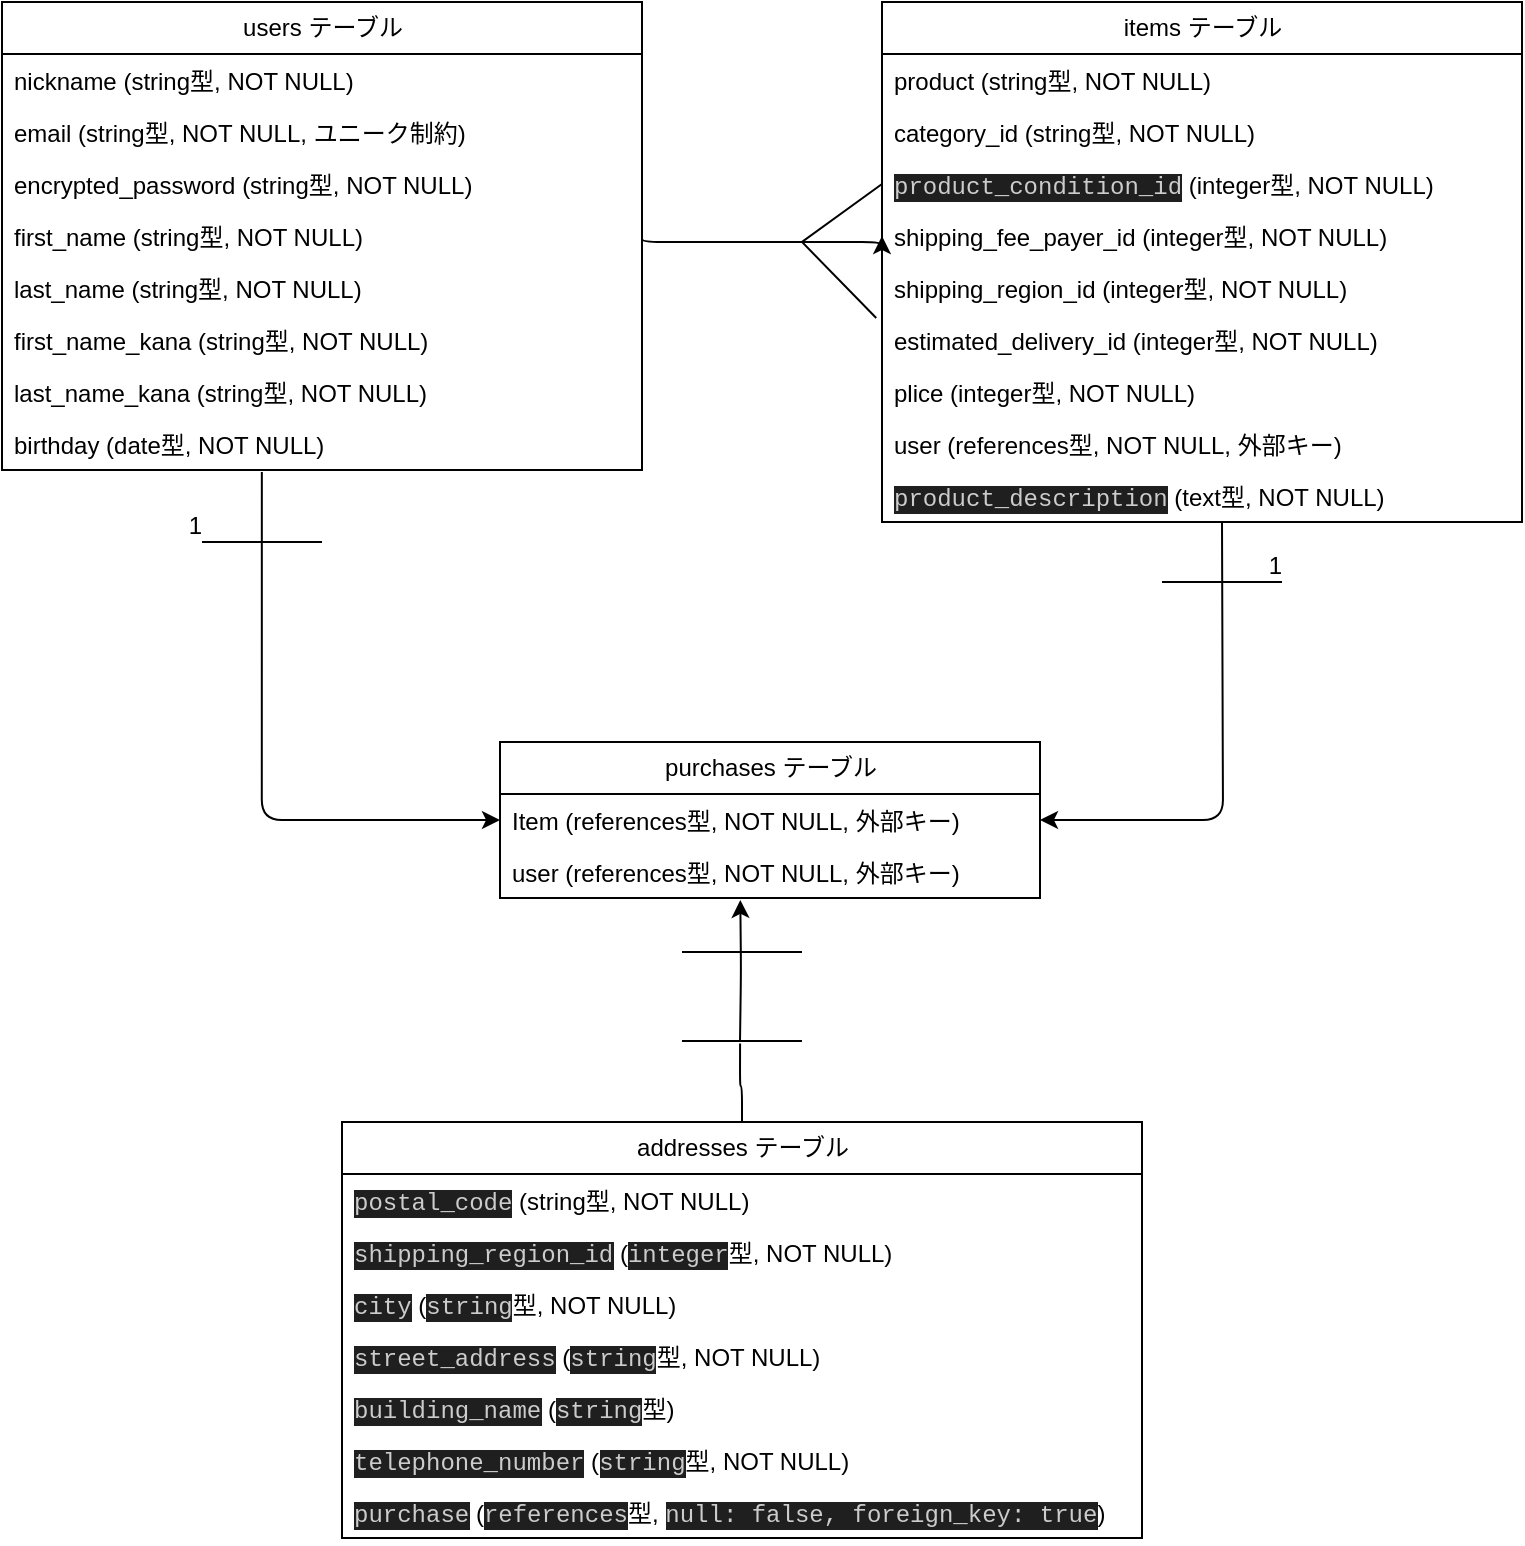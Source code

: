 <mxfile>
    <diagram id="yk-MKfakSrUe_Cn9TRBc" name="ページ1">
        <mxGraphModel dx="291" dy="561" grid="1" gridSize="10" guides="1" tooltips="1" connect="1" arrows="1" fold="1" page="1" pageScale="1" pageWidth="827" pageHeight="1169" math="0" shadow="0">
            <root>
                <mxCell id="0"/>
                <mxCell id="1" parent="0"/>
                <mxCell id="51" value="&lt;span style=&quot;&quot;&gt;users テーブル&lt;/span&gt;" style="swimlane;fontStyle=0;childLayout=stackLayout;horizontal=1;startSize=26;fillColor=none;horizontalStack=0;resizeParent=1;resizeParentMax=0;resizeLast=0;collapsible=1;marginBottom=0;html=1;" parent="1" vertex="1">
                    <mxGeometry x="30" y="70" width="320" height="234" as="geometry"/>
                </mxCell>
                <mxCell id="52" value="&lt;span style=&quot;text-align: center;&quot;&gt;nickname (string型, NOT NULL)&lt;/span&gt;" style="text;strokeColor=none;fillColor=none;align=left;verticalAlign=top;spacingLeft=4;spacingRight=4;overflow=hidden;rotatable=0;points=[[0,0.5],[1,0.5]];portConstraint=eastwest;whiteSpace=wrap;html=1;" parent="51" vertex="1">
                    <mxGeometry y="26" width="320" height="26" as="geometry"/>
                </mxCell>
                <mxCell id="53" value="&lt;span style=&quot;text-align: center;&quot;&gt;email (string型, NOT NULL, ユニーク制約)&lt;/span&gt;" style="text;strokeColor=none;fillColor=none;align=left;verticalAlign=top;spacingLeft=4;spacingRight=4;overflow=hidden;rotatable=0;points=[[0,0.5],[1,0.5]];portConstraint=eastwest;whiteSpace=wrap;html=1;" parent="51" vertex="1">
                    <mxGeometry y="52" width="320" height="26" as="geometry"/>
                </mxCell>
                <mxCell id="54" value="&lt;span style=&quot;text-align: center;&quot;&gt;encrypted_password (string型, NOT NULL)&lt;/span&gt;" style="text;strokeColor=none;fillColor=none;align=left;verticalAlign=top;spacingLeft=4;spacingRight=4;overflow=hidden;rotatable=0;points=[[0,0.5],[1,0.5]];portConstraint=eastwest;whiteSpace=wrap;html=1;" parent="51" vertex="1">
                    <mxGeometry y="78" width="320" height="26" as="geometry"/>
                </mxCell>
                <mxCell id="56" value="&lt;span style=&quot;text-align: center;&quot;&gt;first_name (string型, NOT NULL)&lt;/span&gt;" style="text;strokeColor=none;fillColor=none;align=left;verticalAlign=top;spacingLeft=4;spacingRight=4;overflow=hidden;rotatable=0;points=[[0,0.5],[1,0.5]];portConstraint=eastwest;whiteSpace=wrap;html=1;" parent="51" vertex="1">
                    <mxGeometry y="104" width="320" height="26" as="geometry"/>
                </mxCell>
                <mxCell id="58" value="&lt;span style=&quot;text-align: center;&quot;&gt;last_name (string型, NOT NULL)&lt;/span&gt;" style="text;strokeColor=none;fillColor=none;align=left;verticalAlign=top;spacingLeft=4;spacingRight=4;overflow=hidden;rotatable=0;points=[[0,0.5],[1,0.5]];portConstraint=eastwest;whiteSpace=wrap;html=1;" parent="51" vertex="1">
                    <mxGeometry y="130" width="320" height="26" as="geometry"/>
                </mxCell>
                <mxCell id="60" value="&lt;span style=&quot;text-align: center;&quot;&gt;first_name_kana (string型, NOT NULL)&lt;/span&gt;" style="text;strokeColor=none;fillColor=none;align=left;verticalAlign=top;spacingLeft=4;spacingRight=4;overflow=hidden;rotatable=0;points=[[0,0.5],[1,0.5]];portConstraint=eastwest;whiteSpace=wrap;html=1;" parent="51" vertex="1">
                    <mxGeometry y="156" width="320" height="26" as="geometry"/>
                </mxCell>
                <mxCell id="57" value="&lt;span style=&quot;text-align: center;&quot;&gt;last_name_kana (string型, NOT NULL)&lt;/span&gt;" style="text;strokeColor=none;fillColor=none;align=left;verticalAlign=top;spacingLeft=4;spacingRight=4;overflow=hidden;rotatable=0;points=[[0,0.5],[1,0.5]];portConstraint=eastwest;whiteSpace=wrap;html=1;" parent="51" vertex="1">
                    <mxGeometry y="182" width="320" height="26" as="geometry"/>
                </mxCell>
                <mxCell id="59" value="&lt;span style=&quot;text-align: center;&quot;&gt;birthday (date型, NOT NULL)&lt;/span&gt;" style="text;strokeColor=none;fillColor=none;align=left;verticalAlign=top;spacingLeft=4;spacingRight=4;overflow=hidden;rotatable=0;points=[[0,0.5],[1,0.5]];portConstraint=eastwest;whiteSpace=wrap;html=1;" parent="51" vertex="1">
                    <mxGeometry y="208" width="320" height="26" as="geometry"/>
                </mxCell>
                <mxCell id="61" value="&lt;span style=&quot;&quot;&gt;items テーブル&lt;/span&gt;" style="swimlane;fontStyle=0;childLayout=stackLayout;horizontal=1;startSize=26;fillColor=none;horizontalStack=0;resizeParent=1;resizeParentMax=0;resizeLast=0;collapsible=1;marginBottom=0;html=1;" parent="1" vertex="1">
                    <mxGeometry x="470" y="70" width="320" height="260" as="geometry"/>
                </mxCell>
                <mxCell id="62" value="&lt;span style=&quot;text-align: center;&quot;&gt;product (string型, NOT NULL)&lt;/span&gt;" style="text;strokeColor=none;fillColor=none;align=left;verticalAlign=top;spacingLeft=4;spacingRight=4;overflow=hidden;rotatable=0;points=[[0,0.5],[1,0.5]];portConstraint=eastwest;whiteSpace=wrap;html=1;" parent="61" vertex="1">
                    <mxGeometry y="26" width="320" height="26" as="geometry"/>
                </mxCell>
                <mxCell id="63" value="&lt;span style=&quot;text-align: center;&quot;&gt;category_id (string型, NOT NULL)&lt;/span&gt;" style="text;strokeColor=none;fillColor=none;align=left;verticalAlign=top;spacingLeft=4;spacingRight=4;overflow=hidden;rotatable=0;points=[[0,0.5],[1,0.5]];portConstraint=eastwest;whiteSpace=wrap;html=1;" parent="61" vertex="1">
                    <mxGeometry y="52" width="320" height="26" as="geometry"/>
                </mxCell>
                <mxCell id="64" value="&lt;span style=&quot;background-color: rgb(31, 31, 31); color: rgb(204, 204, 204); font-family: Menlo, Monaco, &amp;quot;Courier New&amp;quot;, monospace;&quot;&gt;product_condition_id&lt;/span&gt;&lt;span style=&quot;text-align: center;&quot;&gt;&amp;nbsp;(&lt;/span&gt;&lt;span style=&quot;text-align: center;&quot;&gt;integer&lt;/span&gt;&lt;span style=&quot;text-align: center;&quot;&gt;型, NOT NULL)&lt;/span&gt;" style="text;strokeColor=none;fillColor=none;align=left;verticalAlign=top;spacingLeft=4;spacingRight=4;overflow=hidden;rotatable=0;points=[[0,0.5],[1,0.5]];portConstraint=eastwest;whiteSpace=wrap;html=1;" parent="61" vertex="1">
                    <mxGeometry y="78" width="320" height="26" as="geometry"/>
                </mxCell>
                <mxCell id="65" value="&lt;span style=&quot;text-align: center;&quot;&gt;shipping_fee_payer_id (&lt;/span&gt;&lt;span style=&quot;text-align: center;&quot;&gt;integer&lt;/span&gt;&lt;span style=&quot;text-align: center;&quot;&gt;型, NOT NULL)&lt;/span&gt;" style="text;strokeColor=none;fillColor=none;align=left;verticalAlign=top;spacingLeft=4;spacingRight=4;overflow=hidden;rotatable=0;points=[[0,0.5],[1,0.5]];portConstraint=eastwest;whiteSpace=wrap;html=1;" parent="61" vertex="1">
                    <mxGeometry y="104" width="320" height="26" as="geometry"/>
                </mxCell>
                <mxCell id="66" value="&lt;span style=&quot;text-align: center;&quot;&gt;shipping_region_id (&lt;/span&gt;&lt;span style=&quot;text-align: center;&quot;&gt;integer&lt;/span&gt;&lt;span style=&quot;text-align: center;&quot;&gt;型, NOT NULL)&lt;/span&gt;" style="text;strokeColor=none;fillColor=none;align=left;verticalAlign=top;spacingLeft=4;spacingRight=4;overflow=hidden;rotatable=0;points=[[0,0.5],[1,0.5]];portConstraint=eastwest;whiteSpace=wrap;html=1;" parent="61" vertex="1">
                    <mxGeometry y="130" width="320" height="26" as="geometry"/>
                </mxCell>
                <mxCell id="67" value="&lt;span style=&quot;text-align: center;&quot;&gt;estimated_delivery_id (integer型, NOT NULL)&lt;/span&gt;" style="text;strokeColor=none;fillColor=none;align=left;verticalAlign=top;spacingLeft=4;spacingRight=4;overflow=hidden;rotatable=0;points=[[0,0.5],[1,0.5]];portConstraint=eastwest;whiteSpace=wrap;html=1;" parent="61" vertex="1">
                    <mxGeometry y="156" width="320" height="26" as="geometry"/>
                </mxCell>
                <mxCell id="68" value="&lt;span style=&quot;text-align: center;&quot;&gt;plice (integer型, NOT NULL)&lt;/span&gt;" style="text;strokeColor=none;fillColor=none;align=left;verticalAlign=top;spacingLeft=4;spacingRight=4;overflow=hidden;rotatable=0;points=[[0,0.5],[1,0.5]];portConstraint=eastwest;whiteSpace=wrap;html=1;" parent="61" vertex="1">
                    <mxGeometry y="182" width="320" height="26" as="geometry"/>
                </mxCell>
                <mxCell id="69" value="&lt;span style=&quot;text-align: center;&quot;&gt;user (references型, NOT NULL, 外部キー)&lt;/span&gt;" style="text;strokeColor=none;fillColor=none;align=left;verticalAlign=top;spacingLeft=4;spacingRight=4;overflow=hidden;rotatable=0;points=[[0,0.5],[1,0.5]];portConstraint=eastwest;whiteSpace=wrap;html=1;" parent="61" vertex="1">
                    <mxGeometry y="208" width="320" height="26" as="geometry"/>
                </mxCell>
                <mxCell id="88" value="" style="endArrow=none;html=1;rounded=0;entryX=-0.009;entryY=0.077;entryDx=0;entryDy=0;entryPerimeter=0;exitX=0;exitY=0.5;exitDx=0;exitDy=0;" parent="61" source="64" target="67" edge="1">
                    <mxGeometry relative="1" as="geometry">
                        <mxPoint x="-210" y="220" as="sourcePoint"/>
                        <mxPoint x="-50" y="220" as="targetPoint"/>
                        <Array as="points">
                            <mxPoint x="-40" y="120"/>
                        </Array>
                    </mxGeometry>
                </mxCell>
                <mxCell id="89" value="&lt;span style=&quot;background-color: rgb(31, 31, 31); color: rgb(204, 204, 204); font-family: Menlo, Monaco, &amp;quot;Courier New&amp;quot;, monospace;&quot;&gt;product_description&lt;/span&gt;&lt;span style=&quot;text-align: center;&quot;&gt;&amp;nbsp;(text型, NOT NULL)&lt;/span&gt;" style="text;strokeColor=none;fillColor=none;align=left;verticalAlign=top;spacingLeft=4;spacingRight=4;overflow=hidden;rotatable=0;points=[[0,0.5],[1,0.5]];portConstraint=eastwest;whiteSpace=wrap;html=1;" parent="61" vertex="1">
                    <mxGeometry y="234" width="320" height="26" as="geometry"/>
                </mxCell>
                <mxCell id="75" value="purchases テーブル" style="swimlane;fontStyle=0;childLayout=stackLayout;horizontal=1;startSize=26;fillColor=none;horizontalStack=0;resizeParent=1;resizeParentMax=0;resizeLast=0;collapsible=1;marginBottom=0;html=1;" parent="1" vertex="1">
                    <mxGeometry x="279" y="440" width="270" height="78" as="geometry"/>
                </mxCell>
                <mxCell id="76" value="Item&amp;nbsp;&lt;span style=&quot;text-align: center;&quot;&gt;(references型, NOT NULL, 外部キー)&lt;/span&gt;" style="text;strokeColor=none;fillColor=none;align=left;verticalAlign=top;spacingLeft=4;spacingRight=4;overflow=hidden;rotatable=0;points=[[0,0.5],[1,0.5]];portConstraint=eastwest;whiteSpace=wrap;html=1;" parent="75" vertex="1">
                    <mxGeometry y="26" width="270" height="26" as="geometry"/>
                </mxCell>
                <mxCell id="77" value="&lt;span style=&quot;text-align: center;&quot;&gt;user (references型, NOT NULL, 外部キー)&lt;/span&gt;" style="text;strokeColor=none;fillColor=none;align=left;verticalAlign=top;spacingLeft=4;spacingRight=4;overflow=hidden;rotatable=0;points=[[0,0.5],[1,0.5]];portConstraint=eastwest;whiteSpace=wrap;html=1;" parent="75" vertex="1">
                    <mxGeometry y="52" width="270" height="26" as="geometry"/>
                </mxCell>
                <mxCell id="80" style="edgeStyle=orthogonalEdgeStyle;html=1;entryX=1;entryY=0.5;entryDx=0;entryDy=0;" parent="1" target="76" edge="1">
                    <mxGeometry relative="1" as="geometry">
                        <mxPoint x="640" y="330" as="sourcePoint"/>
                    </mxGeometry>
                </mxCell>
                <mxCell id="79" style="edgeStyle=orthogonalEdgeStyle;html=1;exitX=0.406;exitY=1.038;exitDx=0;exitDy=0;entryX=0;entryY=0.5;entryDx=0;entryDy=0;exitPerimeter=0;" parent="1" source="59" target="76" edge="1">
                    <mxGeometry relative="1" as="geometry"/>
                </mxCell>
                <mxCell id="81" style="edgeStyle=orthogonalEdgeStyle;html=1;exitX=1;exitY=0.5;exitDx=0;exitDy=0;entryX=0;entryY=0.5;entryDx=0;entryDy=0;" parent="1" source="56" target="65" edge="1">
                    <mxGeometry relative="1" as="geometry">
                        <Array as="points">
                            <mxPoint x="350" y="190"/>
                            <mxPoint x="470" y="190"/>
                        </Array>
                    </mxGeometry>
                </mxCell>
                <mxCell id="82" value="" style="endArrow=none;html=1;rounded=0;" parent="1" edge="1">
                    <mxGeometry relative="1" as="geometry">
                        <mxPoint x="190" y="340" as="sourcePoint"/>
                        <mxPoint x="130" y="340" as="targetPoint"/>
                        <Array as="points">
                            <mxPoint x="190" y="340"/>
                            <mxPoint x="160" y="340"/>
                        </Array>
                    </mxGeometry>
                </mxCell>
                <mxCell id="83" value="1" style="resizable=0;html=1;align=right;verticalAlign=bottom;" parent="82" connectable="0" vertex="1">
                    <mxGeometry x="1" relative="1" as="geometry"/>
                </mxCell>
                <mxCell id="84" value="" style="endArrow=none;html=1;rounded=0;" parent="1" edge="1">
                    <mxGeometry relative="1" as="geometry">
                        <mxPoint x="610" y="360" as="sourcePoint"/>
                        <mxPoint x="670" y="360" as="targetPoint"/>
                        <Array as="points">
                            <mxPoint x="640" y="360"/>
                        </Array>
                    </mxGeometry>
                </mxCell>
                <mxCell id="85" value="1" style="resizable=0;html=1;align=right;verticalAlign=bottom;" parent="84" connectable="0" vertex="1">
                    <mxGeometry x="1" relative="1" as="geometry"/>
                </mxCell>
                <mxCell id="103" style="edgeStyle=orthogonalEdgeStyle;html=1;entryX=0.445;entryY=1.038;entryDx=0;entryDy=0;entryPerimeter=0;startArrow=none;" parent="1" target="77" edge="1">
                    <mxGeometry relative="1" as="geometry">
                        <mxPoint x="399" y="590" as="sourcePoint"/>
                    </mxGeometry>
                </mxCell>
                <mxCell id="90" value="&lt;span style=&quot;&quot;&gt;addresses テーブル&lt;/span&gt;" style="swimlane;fontStyle=0;childLayout=stackLayout;horizontal=1;startSize=26;fillColor=none;horizontalStack=0;resizeParent=1;resizeParentMax=0;resizeLast=0;collapsible=1;marginBottom=0;html=1;" parent="1" vertex="1">
                    <mxGeometry x="200" y="630" width="400" height="208" as="geometry"/>
                </mxCell>
                <mxCell id="91" value="&lt;span style=&quot;background-color: rgb(31, 31, 31); color: rgb(204, 204, 204); font-family: Menlo, Monaco, &amp;quot;Courier New&amp;quot;, monospace;&quot;&gt;postal_code&lt;/span&gt;&lt;span style=&quot;text-align: center;&quot;&gt;&amp;nbsp;(string型, NOT NULL)&lt;/span&gt;" style="text;strokeColor=none;fillColor=none;align=left;verticalAlign=top;spacingLeft=4;spacingRight=4;overflow=hidden;rotatable=0;points=[[0,0.5],[1,0.5]];portConstraint=eastwest;whiteSpace=wrap;html=1;" parent="90" vertex="1">
                    <mxGeometry y="26" width="400" height="26" as="geometry"/>
                </mxCell>
                <mxCell id="92" value="&lt;span style=&quot;background-color: rgb(31, 31, 31); color: rgb(204, 204, 204); font-family: Menlo, Monaco, &amp;quot;Courier New&amp;quot;, monospace;&quot;&gt;shipping_region_id&lt;/span&gt;&lt;span style=&quot;text-align: center;&quot;&gt;&amp;nbsp;(&lt;/span&gt;&lt;span style=&quot;background-color: rgb(31, 31, 31); color: rgb(204, 204, 204); font-family: Menlo, Monaco, &amp;quot;Courier New&amp;quot;, monospace;&quot;&gt;integer&lt;/span&gt;&lt;span style=&quot;text-align: center; background-color: initial;&quot;&gt;型, NOT NULL)&lt;/span&gt;" style="text;strokeColor=none;fillColor=none;align=left;verticalAlign=top;spacingLeft=4;spacingRight=4;overflow=hidden;rotatable=0;points=[[0,0.5],[1,0.5]];portConstraint=eastwest;whiteSpace=wrap;html=1;" parent="90" vertex="1">
                    <mxGeometry y="52" width="400" height="26" as="geometry"/>
                </mxCell>
                <mxCell id="93" value="&lt;span style=&quot;background-color: rgb(31, 31, 31); color: rgb(204, 204, 204); font-family: Menlo, Monaco, &amp;quot;Courier New&amp;quot;, monospace;&quot;&gt;city&lt;/span&gt;&lt;span style=&quot;text-align: center;&quot;&gt;&amp;nbsp;(&lt;/span&gt;&lt;span style=&quot;background-color: rgb(31, 31, 31); color: rgb(204, 204, 204); font-family: Menlo, Monaco, &amp;quot;Courier New&amp;quot;, monospace;&quot;&gt;string&lt;/span&gt;&lt;span style=&quot;text-align: center; background-color: initial;&quot;&gt;型, NOT NULL)&lt;/span&gt;" style="text;strokeColor=none;fillColor=none;align=left;verticalAlign=top;spacingLeft=4;spacingRight=4;overflow=hidden;rotatable=0;points=[[0,0.5],[1,0.5]];portConstraint=eastwest;whiteSpace=wrap;html=1;" parent="90" vertex="1">
                    <mxGeometry y="78" width="400" height="26" as="geometry"/>
                </mxCell>
                <mxCell id="94" value="&lt;span style=&quot;background-color: rgb(31, 31, 31); color: rgb(204, 204, 204); font-family: Menlo, Monaco, &amp;quot;Courier New&amp;quot;, monospace;&quot;&gt;street_address&lt;/span&gt;&lt;span style=&quot;text-align: center;&quot;&gt;&amp;nbsp;(&lt;/span&gt;&lt;span style=&quot;background-color: rgb(31, 31, 31); color: rgb(204, 204, 204); font-family: Menlo, Monaco, &amp;quot;Courier New&amp;quot;, monospace;&quot;&gt;string&lt;/span&gt;&lt;span style=&quot;text-align: center; background-color: initial;&quot;&gt;型, NOT NULL)&lt;/span&gt;" style="text;strokeColor=none;fillColor=none;align=left;verticalAlign=top;spacingLeft=4;spacingRight=4;overflow=hidden;rotatable=0;points=[[0,0.5],[1,0.5]];portConstraint=eastwest;whiteSpace=wrap;html=1;" parent="90" vertex="1">
                    <mxGeometry y="104" width="400" height="26" as="geometry"/>
                </mxCell>
                <mxCell id="95" value="&lt;span style=&quot;background-color: rgb(31, 31, 31); color: rgb(204, 204, 204); font-family: Menlo, Monaco, &amp;quot;Courier New&amp;quot;, monospace;&quot;&gt;building_name&lt;/span&gt;&lt;span style=&quot;text-align: center;&quot;&gt;&amp;nbsp;(&lt;/span&gt;&lt;span style=&quot;background-color: rgb(31, 31, 31); color: rgb(204, 204, 204); font-family: Menlo, Monaco, &amp;quot;Courier New&amp;quot;, monospace;&quot;&gt;string&lt;/span&gt;&lt;span style=&quot;text-align: center; background-color: initial;&quot;&gt;型)&lt;/span&gt;" style="text;strokeColor=none;fillColor=none;align=left;verticalAlign=top;spacingLeft=4;spacingRight=4;overflow=hidden;rotatable=0;points=[[0,0.5],[1,0.5]];portConstraint=eastwest;whiteSpace=wrap;html=1;" parent="90" vertex="1">
                    <mxGeometry y="130" width="400" height="26" as="geometry"/>
                </mxCell>
                <mxCell id="96" value="&lt;span style=&quot;background-color: rgb(31, 31, 31); color: rgb(204, 204, 204); font-family: Menlo, Monaco, &amp;quot;Courier New&amp;quot;, monospace;&quot;&gt;telephone_number&lt;/span&gt;&lt;span style=&quot;text-align: center;&quot;&gt;&amp;nbsp;(&lt;/span&gt;&lt;span style=&quot;background-color: rgb(31, 31, 31); color: rgb(204, 204, 204); font-family: Menlo, Monaco, &amp;quot;Courier New&amp;quot;, monospace;&quot;&gt;string&lt;/span&gt;&lt;span style=&quot;text-align: center; background-color: initial;&quot;&gt;型, NOT NULL)&lt;/span&gt;" style="text;strokeColor=none;fillColor=none;align=left;verticalAlign=top;spacingLeft=4;spacingRight=4;overflow=hidden;rotatable=0;points=[[0,0.5],[1,0.5]];portConstraint=eastwest;whiteSpace=wrap;html=1;" parent="90" vertex="1">
                    <mxGeometry y="156" width="400" height="26" as="geometry"/>
                </mxCell>
                <mxCell id="97" value="&lt;span style=&quot;background-color: rgb(31, 31, 31); color: rgb(204, 204, 204); font-family: Menlo, Monaco, &amp;quot;Courier New&amp;quot;, monospace;&quot;&gt;purchase&lt;/span&gt;&lt;span style=&quot;text-align: center;&quot;&gt;&amp;nbsp;(&lt;/span&gt;&lt;span style=&quot;background-color: rgb(31, 31, 31); color: rgb(204, 204, 204); font-family: Menlo, Monaco, &amp;quot;Courier New&amp;quot;, monospace;&quot;&gt;references&lt;/span&gt;&lt;span style=&quot;text-align: center; background-color: initial;&quot;&gt;型,&amp;nbsp;&lt;/span&gt;&lt;span style=&quot;background-color: rgb(31, 31, 31); color: rgb(204, 204, 204); font-family: Menlo, Monaco, &amp;quot;Courier New&amp;quot;, monospace;&quot;&gt;null: false, foreign_key: true&lt;/span&gt;&lt;span style=&quot;background-color: initial; text-align: center;&quot;&gt;)&lt;/span&gt;" style="text;strokeColor=none;fillColor=none;align=left;verticalAlign=top;spacingLeft=4;spacingRight=4;overflow=hidden;rotatable=0;points=[[0,0.5],[1,0.5]];portConstraint=eastwest;whiteSpace=wrap;html=1;" parent="90" vertex="1">
                    <mxGeometry y="182" width="400" height="26" as="geometry"/>
                </mxCell>
                <mxCell id="105" value="" style="edgeStyle=orthogonalEdgeStyle;html=1;exitX=0.5;exitY=0;exitDx=0;exitDy=0;entryX=0.484;entryY=0.626;entryDx=0;entryDy=0;entryPerimeter=0;endArrow=none;" parent="1" source="90" target="104" edge="1">
                    <mxGeometry relative="1" as="geometry">
                        <mxPoint x="400" y="630" as="sourcePoint"/>
                        <mxPoint x="399.15" y="518.988" as="targetPoint"/>
                        <Array as="points">
                            <mxPoint x="400" y="612"/>
                            <mxPoint x="399" y="591"/>
                        </Array>
                    </mxGeometry>
                </mxCell>
                <mxCell id="104" value="" style="line;strokeWidth=1;rotatable=0;dashed=0;labelPosition=right;align=left;verticalAlign=middle;spacingTop=0;spacingLeft=6;points=[];portConstraint=eastwest;" parent="1" vertex="1">
                    <mxGeometry x="370" y="584.5" width="60" height="10" as="geometry"/>
                </mxCell>
                <mxCell id="106" value="" style="line;strokeWidth=1;rotatable=0;dashed=0;labelPosition=right;align=left;verticalAlign=middle;spacingTop=0;spacingLeft=6;points=[];portConstraint=eastwest;" parent="1" vertex="1">
                    <mxGeometry x="370" y="540" width="60" height="10" as="geometry"/>
                </mxCell>
            </root>
        </mxGraphModel>
    </diagram>
</mxfile>